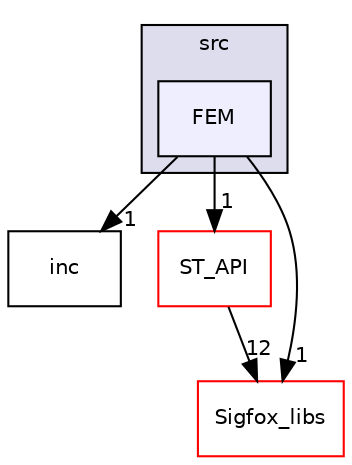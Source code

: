 digraph "C:/Generic_Push_Button/Drivers/S2LP_Middleware/STM32/src/FEM" {
  compound=true
  node [ fontsize="10", fontname="Helvetica"];
  edge [ labelfontsize="10", labelfontname="Helvetica"];
  subgraph clusterdir_9e5b5505ad0ea6d7bb94bc72ead5937e {
    graph [ bgcolor="#ddddee", pencolor="black", label="src" fontname="Helvetica", fontsize="10", URL="dir_9e5b5505ad0ea6d7bb94bc72ead5937e.html"]
  dir_08387704a6bb1ac99c4ecd27cacfc090 [shape=box, label="FEM", style="filled", fillcolor="#eeeeff", pencolor="black", URL="dir_08387704a6bb1ac99c4ecd27cacfc090.html"];
  }
  dir_b05cbe8e240aab174c60e027d87724f3 [shape=box label="inc" URL="dir_b05cbe8e240aab174c60e027d87724f3.html"];
  dir_c4d9a9c269c47f78f32b38b2f4649794 [shape=box label="ST_API" fillcolor="white" style="filled" color="red" URL="dir_c4d9a9c269c47f78f32b38b2f4649794.html"];
  dir_1a536925bd7386c694430b43ba783044 [shape=box label="Sigfox_libs" fillcolor="white" style="filled" color="red" URL="dir_1a536925bd7386c694430b43ba783044.html"];
  dir_c4d9a9c269c47f78f32b38b2f4649794->dir_1a536925bd7386c694430b43ba783044 [headlabel="12", labeldistance=1.5 headhref="dir_000016_000013.html"];
  dir_08387704a6bb1ac99c4ecd27cacfc090->dir_b05cbe8e240aab174c60e027d87724f3 [headlabel="1", labeldistance=1.5 headhref="dir_000006_000004.html"];
  dir_08387704a6bb1ac99c4ecd27cacfc090->dir_c4d9a9c269c47f78f32b38b2f4649794 [headlabel="1", labeldistance=1.5 headhref="dir_000006_000016.html"];
  dir_08387704a6bb1ac99c4ecd27cacfc090->dir_1a536925bd7386c694430b43ba783044 [headlabel="1", labeldistance=1.5 headhref="dir_000006_000013.html"];
}
